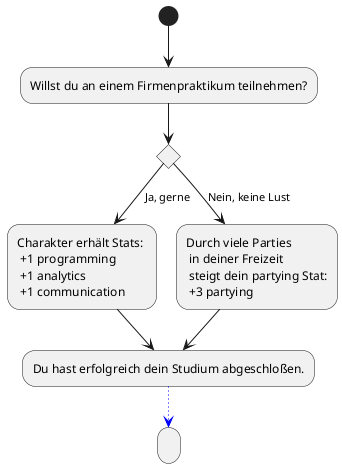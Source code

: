 @startuml
(*) --> "Willst du an einem Firmenpraktikum teilnehmen?"
if "" then
--> [Ja, gerne] "Charakter erhält Stats: \n +1 programming \n +1 analytics \n +1 communication" as ja
else
--> [Nein, keine Lust] "Durch viele Parties \n in deiner Freizeit \n steigt dein partying Stat:\n +3 partying " as nein

ja --> "Du hast erfolgreich dein Studium abgeschloßen." as a
nein --> a





-[#blue,dotted]-> " "



@enduml